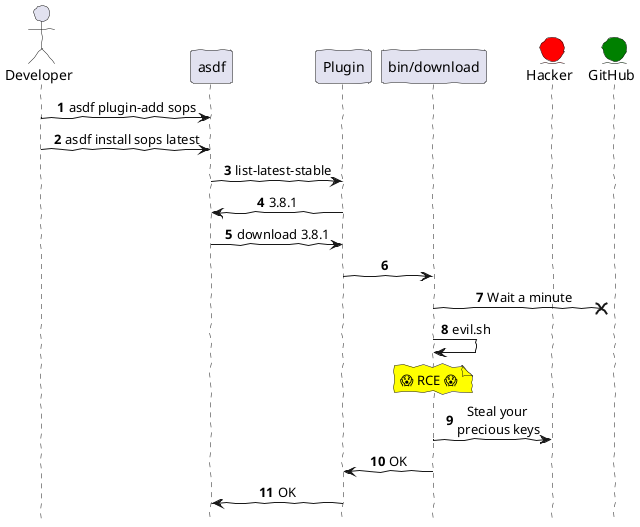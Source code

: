 @startuml
skinparam handwritten true
skinparam sequenceMessageAlign center
autonumber
hide footbox

actor       Developer       as user
participant    asdf    as asdf
participant    Plugin    as plugin
participant    "bin/download"    as plugin_script
entity    GitHub    as github order 100 #green
entity    Hacker    as hacker #red

user -> asdf: asdf plugin-add sops
user -> asdf: asdf install sops latest
asdf -> plugin: list-latest-stable
plugin -> asdf: 3.8.1
asdf -> plugin : download 3.8.1
plugin -> plugin_script
plugin_script ->x github: Wait a minute
plugin_script -> plugin_script: evil.sh
note over plugin_script #FF0: 😱 RCE 😱

plugin_script -> hacker: Steal your \nprecious keys
plugin_script -> plugin: OK
plugin -> asdf: OK

@enduml

